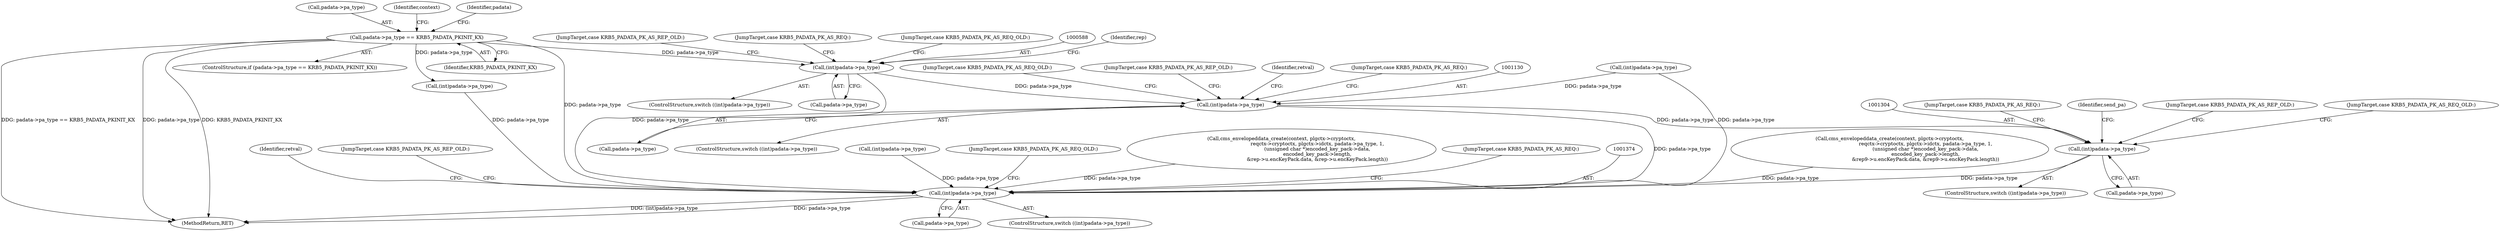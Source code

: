 digraph "0_krb5_db64ca25d661a47b996b4e2645998b5d7f0eb52c@pointer" {
"1000587" [label="(Call,(int)padata->pa_type)"];
"1000212" [label="(Call,padata->pa_type == KRB5_PADATA_PKINIT_KX)"];
"1001129" [label="(Call,(int)padata->pa_type)"];
"1001303" [label="(Call,(int)padata->pa_type)"];
"1001373" [label="(Call,(int)padata->pa_type)"];
"1000586" [label="(ControlStructure,switch ((int)padata->pa_type))"];
"1001067" [label="(Identifier,rep)"];
"1000961" [label="(Call,cms_envelopeddata_create(context, plgctx->cryptoctx,\n                                              reqctx->cryptoctx, plgctx->idctx, padata->pa_type, 1,\n                                              (unsigned char *)encoded_key_pack->data,\n                                              encoded_key_pack->length,\n                                              &rep9->u.encKeyPack.data, &rep9->u.encKeyPack.length))"];
"1001131" [label="(Call,padata->pa_type)"];
"1001302" [label="(ControlStructure,switch ((int)padata->pa_type))"];
"1001303" [label="(Call,(int)padata->pa_type)"];
"1001372" [label="(ControlStructure,switch ((int)padata->pa_type))"];
"1000216" [label="(Identifier,KRB5_PADATA_PKINIT_KX)"];
"1000644" [label="(JumpTarget,case KRB5_PADATA_PK_AS_REP_OLD:)"];
"1000213" [label="(Call,padata->pa_type)"];
"1001144" [label="(JumpTarget,case KRB5_PADATA_PK_AS_REQ_OLD:)"];
"1001309" [label="(JumpTarget,case KRB5_PADATA_PK_AS_REQ:)"];
"1001329" [label="(Identifier,send_pa)"];
"1001415" [label="(MethodReturn,RET)"];
"1001410" [label="(Identifier,retval)"];
"1000220" [label="(Identifier,context)"];
"1000212" [label="(Call,padata->pa_type == KRB5_PADATA_PKINIT_KX)"];
"1001390" [label="(JumpTarget,case KRB5_PADATA_PK_AS_REP_OLD:)"];
"1001020" [label="(Call,(int)padata->pa_type)"];
"1001143" [label="(JumpTarget,case KRB5_PADATA_PK_AS_REP_OLD:)"];
"1000852" [label="(Call,(int)padata->pa_type)"];
"1001153" [label="(Identifier,retval)"];
"1000587" [label="(Call,(int)padata->pa_type)"];
"1001318" [label="(JumpTarget,case KRB5_PADATA_PK_AS_REP_OLD:)"];
"1000593" [label="(JumpTarget,case KRB5_PADATA_PK_AS_REQ:)"];
"1001373" [label="(Call,(int)padata->pa_type)"];
"1000752" [label="(Call,(int)padata->pa_type)"];
"1001305" [label="(Call,padata->pa_type)"];
"1001391" [label="(JumpTarget,case KRB5_PADATA_PK_AS_REQ_OLD:)"];
"1001135" [label="(JumpTarget,case KRB5_PADATA_PK_AS_REQ:)"];
"1001128" [label="(ControlStructure,switch ((int)padata->pa_type))"];
"1000645" [label="(JumpTarget,case KRB5_PADATA_PK_AS_REQ_OLD:)"];
"1001375" [label="(Call,padata->pa_type)"];
"1001317" [label="(JumpTarget,case KRB5_PADATA_PK_AS_REQ_OLD:)"];
"1000229" [label="(Identifier,padata)"];
"1000866" [label="(Call,cms_envelopeddata_create(context, plgctx->cryptoctx,\n                                              reqctx->cryptoctx, plgctx->idctx, padata->pa_type, 1,\n                                              (unsigned char *)encoded_key_pack->data,\n                                              encoded_key_pack->length,\n                                              &rep->u.encKeyPack.data, &rep->u.encKeyPack.length))"];
"1000589" [label="(Call,padata->pa_type)"];
"1001379" [label="(JumpTarget,case KRB5_PADATA_PK_AS_REQ:)"];
"1001129" [label="(Call,(int)padata->pa_type)"];
"1000211" [label="(ControlStructure,if (padata->pa_type == KRB5_PADATA_PKINIT_KX))"];
"1000587" -> "1000586"  [label="AST: "];
"1000587" -> "1000589"  [label="CFG: "];
"1000588" -> "1000587"  [label="AST: "];
"1000589" -> "1000587"  [label="AST: "];
"1000593" -> "1000587"  [label="CFG: "];
"1000644" -> "1000587"  [label="CFG: "];
"1000645" -> "1000587"  [label="CFG: "];
"1001067" -> "1000587"  [label="CFG: "];
"1000212" -> "1000587"  [label="DDG: padata->pa_type"];
"1000587" -> "1001129"  [label="DDG: padata->pa_type"];
"1000587" -> "1001373"  [label="DDG: padata->pa_type"];
"1000212" -> "1000211"  [label="AST: "];
"1000212" -> "1000216"  [label="CFG: "];
"1000213" -> "1000212"  [label="AST: "];
"1000216" -> "1000212"  [label="AST: "];
"1000220" -> "1000212"  [label="CFG: "];
"1000229" -> "1000212"  [label="CFG: "];
"1000212" -> "1001415"  [label="DDG: KRB5_PADATA_PKINIT_KX"];
"1000212" -> "1001415"  [label="DDG: padata->pa_type == KRB5_PADATA_PKINIT_KX"];
"1000212" -> "1001415"  [label="DDG: padata->pa_type"];
"1000212" -> "1000752"  [label="DDG: padata->pa_type"];
"1000212" -> "1001373"  [label="DDG: padata->pa_type"];
"1001129" -> "1001128"  [label="AST: "];
"1001129" -> "1001131"  [label="CFG: "];
"1001130" -> "1001129"  [label="AST: "];
"1001131" -> "1001129"  [label="AST: "];
"1001135" -> "1001129"  [label="CFG: "];
"1001143" -> "1001129"  [label="CFG: "];
"1001144" -> "1001129"  [label="CFG: "];
"1001153" -> "1001129"  [label="CFG: "];
"1001020" -> "1001129"  [label="DDG: padata->pa_type"];
"1001129" -> "1001303"  [label="DDG: padata->pa_type"];
"1001129" -> "1001373"  [label="DDG: padata->pa_type"];
"1001303" -> "1001302"  [label="AST: "];
"1001303" -> "1001305"  [label="CFG: "];
"1001304" -> "1001303"  [label="AST: "];
"1001305" -> "1001303"  [label="AST: "];
"1001309" -> "1001303"  [label="CFG: "];
"1001317" -> "1001303"  [label="CFG: "];
"1001318" -> "1001303"  [label="CFG: "];
"1001329" -> "1001303"  [label="CFG: "];
"1001303" -> "1001373"  [label="DDG: padata->pa_type"];
"1001373" -> "1001372"  [label="AST: "];
"1001373" -> "1001375"  [label="CFG: "];
"1001374" -> "1001373"  [label="AST: "];
"1001375" -> "1001373"  [label="AST: "];
"1001379" -> "1001373"  [label="CFG: "];
"1001390" -> "1001373"  [label="CFG: "];
"1001391" -> "1001373"  [label="CFG: "];
"1001410" -> "1001373"  [label="CFG: "];
"1001373" -> "1001415"  [label="DDG: (int)padata->pa_type"];
"1001373" -> "1001415"  [label="DDG: padata->pa_type"];
"1000752" -> "1001373"  [label="DDG: padata->pa_type"];
"1000961" -> "1001373"  [label="DDG: padata->pa_type"];
"1000852" -> "1001373"  [label="DDG: padata->pa_type"];
"1001020" -> "1001373"  [label="DDG: padata->pa_type"];
"1000866" -> "1001373"  [label="DDG: padata->pa_type"];
}
